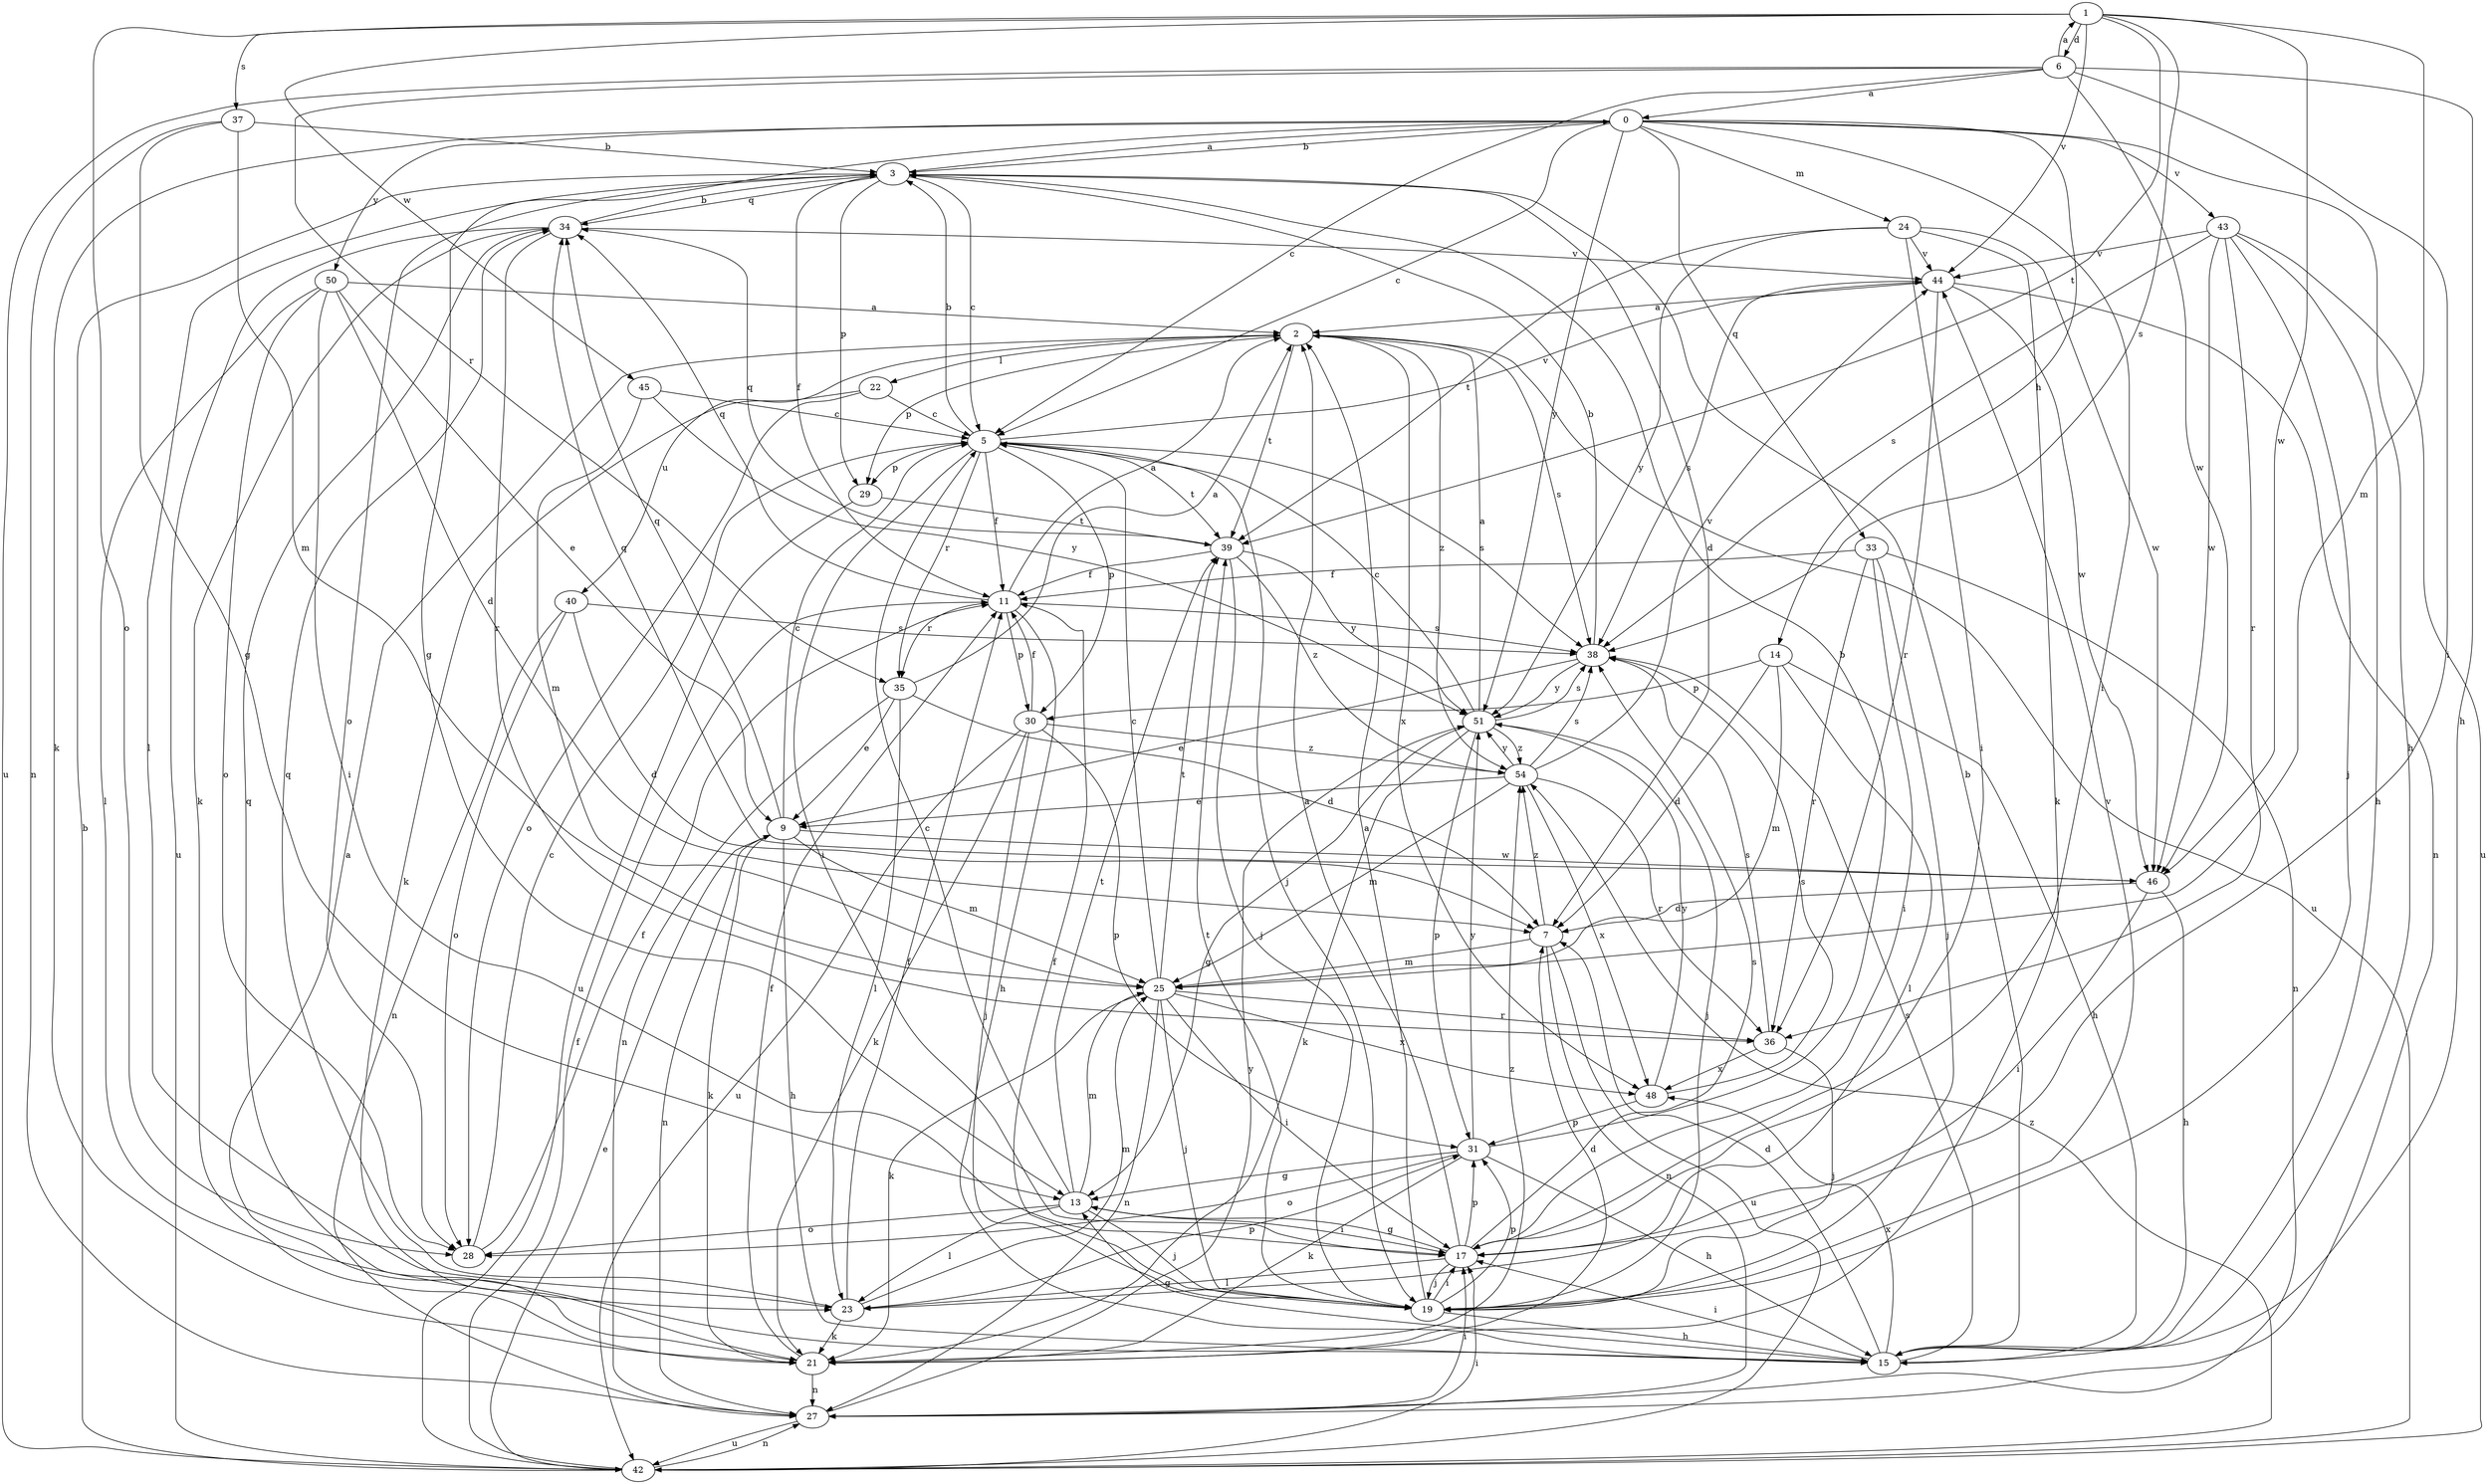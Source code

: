 strict digraph  {
0;
1;
2;
3;
5;
6;
7;
9;
11;
13;
14;
15;
17;
19;
21;
22;
23;
24;
25;
27;
28;
29;
30;
31;
33;
34;
35;
36;
37;
38;
39;
40;
42;
43;
44;
45;
46;
48;
50;
51;
54;
0 -> 3  [label=b];
0 -> 5  [label=c];
0 -> 13  [label=g];
0 -> 14  [label=h];
0 -> 15  [label=h];
0 -> 17  [label=i];
0 -> 21  [label=k];
0 -> 24  [label=m];
0 -> 33  [label=q];
0 -> 43  [label=v];
0 -> 50  [label=y];
0 -> 51  [label=y];
1 -> 6  [label=d];
1 -> 25  [label=m];
1 -> 28  [label=o];
1 -> 37  [label=s];
1 -> 38  [label=s];
1 -> 39  [label=t];
1 -> 44  [label=v];
1 -> 45  [label=w];
1 -> 46  [label=w];
2 -> 22  [label=l];
2 -> 29  [label=p];
2 -> 38  [label=s];
2 -> 39  [label=t];
2 -> 40  [label=u];
2 -> 42  [label=u];
2 -> 48  [label=x];
2 -> 54  [label=z];
3 -> 0  [label=a];
3 -> 5  [label=c];
3 -> 7  [label=d];
3 -> 11  [label=f];
3 -> 23  [label=l];
3 -> 28  [label=o];
3 -> 29  [label=p];
3 -> 34  [label=q];
5 -> 3  [label=b];
5 -> 11  [label=f];
5 -> 17  [label=i];
5 -> 19  [label=j];
5 -> 29  [label=p];
5 -> 30  [label=p];
5 -> 35  [label=r];
5 -> 38  [label=s];
5 -> 39  [label=t];
5 -> 44  [label=v];
6 -> 0  [label=a];
6 -> 1  [label=a];
6 -> 5  [label=c];
6 -> 15  [label=h];
6 -> 17  [label=i];
6 -> 35  [label=r];
6 -> 42  [label=u];
6 -> 46  [label=w];
7 -> 25  [label=m];
7 -> 27  [label=n];
7 -> 42  [label=u];
7 -> 54  [label=z];
9 -> 5  [label=c];
9 -> 15  [label=h];
9 -> 21  [label=k];
9 -> 25  [label=m];
9 -> 27  [label=n];
9 -> 34  [label=q];
9 -> 46  [label=w];
11 -> 2  [label=a];
11 -> 15  [label=h];
11 -> 30  [label=p];
11 -> 34  [label=q];
11 -> 35  [label=r];
11 -> 38  [label=s];
13 -> 5  [label=c];
13 -> 17  [label=i];
13 -> 19  [label=j];
13 -> 23  [label=l];
13 -> 25  [label=m];
13 -> 28  [label=o];
13 -> 39  [label=t];
14 -> 7  [label=d];
14 -> 15  [label=h];
14 -> 23  [label=l];
14 -> 25  [label=m];
14 -> 30  [label=p];
15 -> 3  [label=b];
15 -> 7  [label=d];
15 -> 13  [label=g];
15 -> 17  [label=i];
15 -> 34  [label=q];
15 -> 38  [label=s];
15 -> 48  [label=x];
17 -> 2  [label=a];
17 -> 13  [label=g];
17 -> 19  [label=j];
17 -> 23  [label=l];
17 -> 31  [label=p];
17 -> 38  [label=s];
19 -> 2  [label=a];
19 -> 11  [label=f];
19 -> 15  [label=h];
19 -> 17  [label=i];
19 -> 31  [label=p];
19 -> 39  [label=t];
19 -> 44  [label=v];
21 -> 2  [label=a];
21 -> 7  [label=d];
21 -> 11  [label=f];
21 -> 27  [label=n];
21 -> 54  [label=z];
22 -> 5  [label=c];
22 -> 21  [label=k];
22 -> 28  [label=o];
23 -> 11  [label=f];
23 -> 21  [label=k];
23 -> 25  [label=m];
23 -> 31  [label=p];
23 -> 34  [label=q];
24 -> 17  [label=i];
24 -> 21  [label=k];
24 -> 39  [label=t];
24 -> 44  [label=v];
24 -> 46  [label=w];
24 -> 51  [label=y];
25 -> 5  [label=c];
25 -> 17  [label=i];
25 -> 19  [label=j];
25 -> 21  [label=k];
25 -> 27  [label=n];
25 -> 36  [label=r];
25 -> 39  [label=t];
25 -> 48  [label=x];
27 -> 17  [label=i];
27 -> 42  [label=u];
27 -> 51  [label=y];
28 -> 5  [label=c];
28 -> 11  [label=f];
29 -> 39  [label=t];
29 -> 42  [label=u];
30 -> 11  [label=f];
30 -> 19  [label=j];
30 -> 21  [label=k];
30 -> 31  [label=p];
30 -> 42  [label=u];
30 -> 54  [label=z];
31 -> 3  [label=b];
31 -> 13  [label=g];
31 -> 15  [label=h];
31 -> 21  [label=k];
31 -> 28  [label=o];
31 -> 51  [label=y];
33 -> 11  [label=f];
33 -> 17  [label=i];
33 -> 19  [label=j];
33 -> 27  [label=n];
33 -> 36  [label=r];
34 -> 3  [label=b];
34 -> 21  [label=k];
34 -> 36  [label=r];
34 -> 42  [label=u];
34 -> 44  [label=v];
35 -> 2  [label=a];
35 -> 7  [label=d];
35 -> 9  [label=e];
35 -> 23  [label=l];
35 -> 27  [label=n];
36 -> 19  [label=j];
36 -> 38  [label=s];
36 -> 48  [label=x];
37 -> 3  [label=b];
37 -> 13  [label=g];
37 -> 25  [label=m];
37 -> 27  [label=n];
38 -> 3  [label=b];
38 -> 9  [label=e];
38 -> 51  [label=y];
39 -> 11  [label=f];
39 -> 19  [label=j];
39 -> 34  [label=q];
39 -> 51  [label=y];
39 -> 54  [label=z];
40 -> 7  [label=d];
40 -> 27  [label=n];
40 -> 28  [label=o];
40 -> 38  [label=s];
42 -> 3  [label=b];
42 -> 9  [label=e];
42 -> 11  [label=f];
42 -> 17  [label=i];
42 -> 27  [label=n];
42 -> 54  [label=z];
43 -> 15  [label=h];
43 -> 19  [label=j];
43 -> 36  [label=r];
43 -> 38  [label=s];
43 -> 42  [label=u];
43 -> 44  [label=v];
43 -> 46  [label=w];
44 -> 2  [label=a];
44 -> 27  [label=n];
44 -> 36  [label=r];
44 -> 38  [label=s];
44 -> 46  [label=w];
45 -> 5  [label=c];
45 -> 25  [label=m];
45 -> 51  [label=y];
46 -> 7  [label=d];
46 -> 15  [label=h];
46 -> 17  [label=i];
46 -> 34  [label=q];
48 -> 31  [label=p];
48 -> 38  [label=s];
48 -> 51  [label=y];
50 -> 2  [label=a];
50 -> 7  [label=d];
50 -> 9  [label=e];
50 -> 17  [label=i];
50 -> 23  [label=l];
50 -> 28  [label=o];
51 -> 2  [label=a];
51 -> 5  [label=c];
51 -> 13  [label=g];
51 -> 19  [label=j];
51 -> 21  [label=k];
51 -> 31  [label=p];
51 -> 38  [label=s];
51 -> 54  [label=z];
54 -> 9  [label=e];
54 -> 25  [label=m];
54 -> 36  [label=r];
54 -> 38  [label=s];
54 -> 44  [label=v];
54 -> 48  [label=x];
54 -> 51  [label=y];
}
